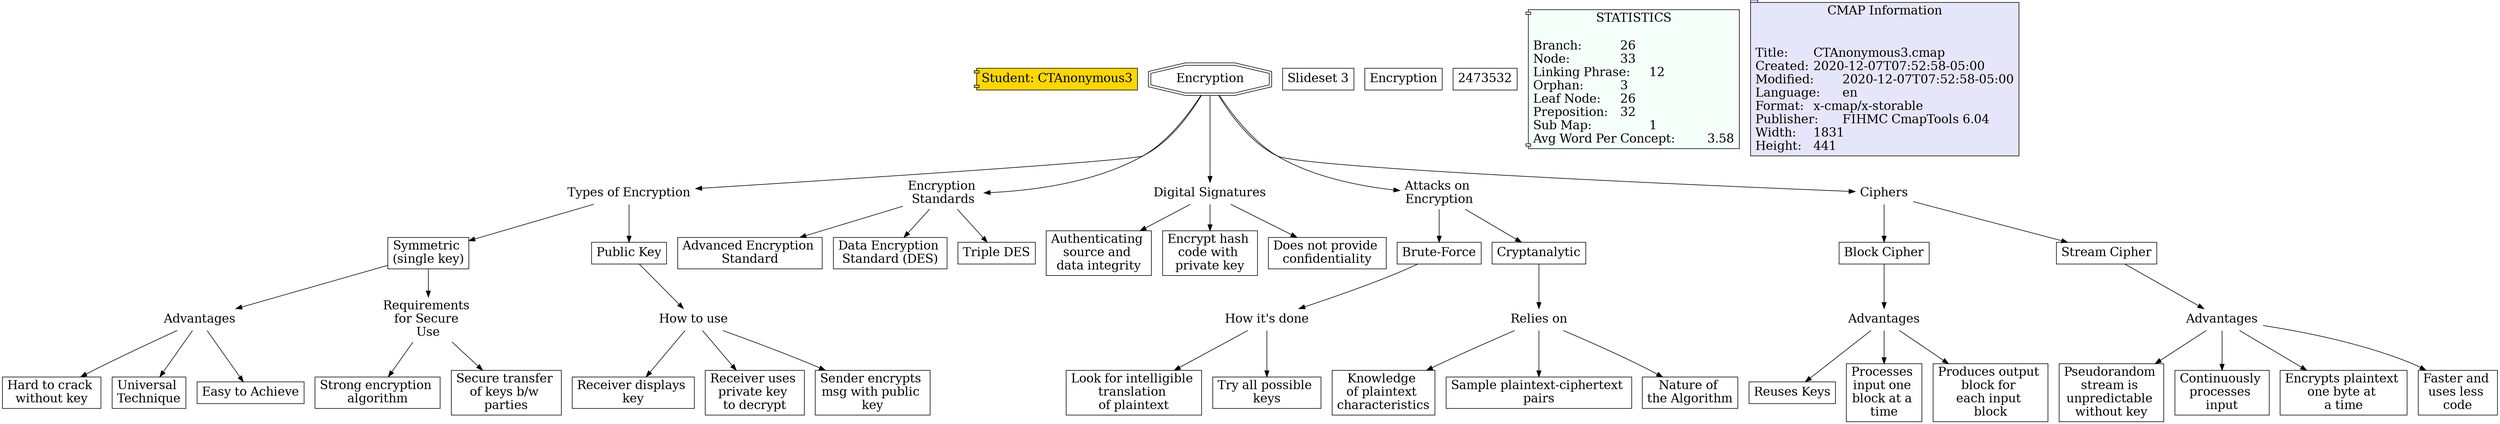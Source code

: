 // The Round Table
digraph {
	Student [label="Student: CTAnonymous3" fillcolor=gold fontsize=20 shape=component style=filled]
	"1RS1YC6KY-26ZZHRC-Z2" [label=Advantages fontsize=20 shape=none]
	"1RS1YPGBX-1SZV60B-11W" [label="Hard to crack 
without key
" fillcolor=white fontsize=20 shape=rect style=filled]
	"1RS1YC6KY-26ZZHRC-Z2" -> "1RS1YPGBX-1SZV60B-11W" [constraint=true]
	"1RS1ZV300-1X0LRZZ-2LL" [label="Requirements 
for Secure 
Use" fontsize=20 shape=none]
	"1RS1ZV2ZZ-4LNY4T-2LH" [label="Strong encryption 
algorithm" fillcolor=white fontsize=20 shape=rect style=filled]
	"1RS1ZV300-1X0LRZZ-2LL" -> "1RS1ZV2ZZ-4LNY4T-2LH" [constraint=true]
	"1RS1Y95KX-2614929-RN" [label="Types of Encryption
" fontsize=20 shape=none]
	"1RS1Y95KV-22FQSWV-RK" [label="Symmetric 
(single key)
" fillcolor=white fontsize=20 shape=rect style=filled]
	"1RS1Y95KX-2614929-RN" -> "1RS1Y95KV-22FQSWV-RK" [constraint=true]
	"1RS1ZJD2N-XS60C0-259" [label="How it's done
" fontsize=20 shape=none]
	"1RS1ZN7NB-976VQ6-2BF" [label="Look for intelligible 
translation 
of plaintext
" fillcolor=white fontsize=20 shape=rect style=filled]
	"1RS1ZJD2N-XS60C0-259" -> "1RS1ZN7NB-976VQ6-2BF" [constraint=true]
	"1RS1Y49F5-1HXFRT3-8K" [label=Encryption fillcolor=white fontsize=20 shape=doubleoctagon style=filled]
	"1RS1Y95KX-2614929-RN" [label="Types of Encryption
" fontsize=20 shape=none]
	"1RS1Y49F5-1HXFRT3-8K" -> "1RS1Y95KX-2614929-RN" [constraint=true]
	"1RS20LBFF-2B2VZXT-3QX" [label="Encryption 
Standards" fontsize=20 shape=none]
	"1RS20MFMY-1NJVSGV-3TZ" [label="Advanced Encryption 
Standard" fillcolor=white fontsize=20 shape=rect style=filled]
	"1RS20LBFF-2B2VZXT-3QX" -> "1RS20MFMY-1NJVSGV-3TZ" [constraint=true]
	"1RS1Y49F5-1HXFRT3-8K" [label=Encryption fillcolor=white fontsize=20 shape=doubleoctagon style=filled]
	"1RS20DG75-12JN3H2-3DQ" [label="Digital Signatures
" fontsize=20 shape=none]
	"1RS1Y49F5-1HXFRT3-8K" -> "1RS20DG75-12JN3H2-3DQ" [constraint=true]
	"1RS1Y9NS2-J0D6X8-TF" [label="Public Key
" fillcolor=white fontsize=20 shape=rect style=filled]
	"1RS1ZXQC2-CVK5Y5-2XZ" [label="How to use
" fontsize=20 shape=none]
	"1RS1Y9NS2-J0D6X8-TF" -> "1RS1ZXQC2-CVK5Y5-2XZ" [constraint=true]
	"1RS20Q18Q-RJ4B5C-44Q" [label="Block Cipher
" fillcolor=white fontsize=20 shape=rect style=filled]
	"1RS20RCZ8-2BF26RD-4HG" [label=Advantages fontsize=20 shape=none]
	"1RS20Q18Q-RJ4B5C-44Q" -> "1RS20RCZ8-2BF26RD-4HG" [constraint=true]
	"1RS1YRC1T-23Q4F5B-16R" [label="Attacks on 
Encryption" fontsize=20 shape=none]
	"1RS1ZCFMB-276GL7B-1VG" [label="Brute-Force" fillcolor=white fontsize=20 shape=rect style=filled]
	"1RS1YRC1T-23Q4F5B-16R" -> "1RS1ZCFMB-276GL7B-1VG" [constraint=true]
	"1RS1YC6KY-26ZZHRC-Z2" [label=Advantages fontsize=20 shape=none]
	"1RS1YC6KW-70FLHZ-YZ" [label="Universal 
Technique" fillcolor=white fontsize=20 shape=rect style=filled]
	"1RS1YC6KY-26ZZHRC-Z2" -> "1RS1YC6KW-70FLHZ-YZ" [constraint=true]
	"1RS20DG75-12JN3H2-3DQ" [label="Digital Signatures
" fontsize=20 shape=none]
	"1RS20DG73-51482M-3DM" [label="Authenticating 
source and 
data integrity
" fillcolor=white fontsize=20 shape=rect style=filled]
	"1RS20DG75-12JN3H2-3DQ" -> "1RS20DG73-51482M-3DM" [constraint=true]
	"1RS20Q18R-29RFXYZ-44T" [label=Ciphers fontsize=20 shape=none]
	"1RS20Q18Q-RJ4B5C-44Q" [label="Block Cipher
" fillcolor=white fontsize=20 shape=rect style=filled]
	"1RS20Q18R-29RFXYZ-44T" -> "1RS20Q18Q-RJ4B5C-44Q" [constraint=true]
	"1RS20T9CW-QWHN63-4T4" [label=Advantages fontsize=20 shape=none]
	"1RS20WV0Y-DFTJBM-50T" [label="Pseudorandom 
stream is 
unpredictable 
without key
" fillcolor=white fontsize=20 shape=rect style=filled]
	"1RS20T9CW-QWHN63-4T4" -> "1RS20WV0Y-DFTJBM-50T" [constraint=true]
	"1RS1ZG3XK-R5DWQG-1ZV" [label="Relies on" fontsize=20 shape=none]
	"1RS1ZGPSD-3LC3JD-21S" [label="Knowledge 
of plaintext 
characteristics" fillcolor=white fontsize=20 shape=rect style=filled]
	"1RS1ZG3XK-R5DWQG-1ZV" -> "1RS1ZGPSD-3LC3JD-21S" [constraint=true]
	"1RS20RCZ8-2BF26RD-4HG" [label=Advantages fontsize=20 shape=none]
	"1RS20SW9G-1CS0JGC-4RZ" [label="Reuses Keys
" fillcolor=white fontsize=20 shape=rect style=filled]
	"1RS20RCZ8-2BF26RD-4HG" -> "1RS20SW9G-1CS0JGC-4RZ" [constraint=true]
	"1RS1Y95KV-22FQSWV-RK" [label="Symmetric 
(single key)
" fillcolor=white fontsize=20 shape=rect style=filled]
	"1RS1YC6KY-26ZZHRC-Z2" [label=Advantages fontsize=20 shape=none]
	"1RS1Y95KV-22FQSWV-RK" -> "1RS1YC6KY-26ZZHRC-Z2" [constraint=true]
	"1RS20T9CW-QWHN63-4T4" [label=Advantages fontsize=20 shape=none]
	"1RS20T9CV-1PRGL08-4T1" [label="Continuously 
processes 
input" fillcolor=white fontsize=20 shape=rect style=filled]
	"1RS20T9CW-QWHN63-4T4" -> "1RS20T9CV-1PRGL08-4T1" [constraint=true]
	"1RS1ZXQC2-CVK5Y5-2XZ" [label="How to use
" fontsize=20 shape=none]
	"1RS1ZXQC1-7JWX02-2XW" [label="Receiver displays 
key" fillcolor=white fontsize=20 shape=rect style=filled]
	"1RS1ZXQC2-CVK5Y5-2XZ" -> "1RS1ZXQC1-7JWX02-2XW" [constraint=true]
	"1RS1ZXQC2-CVK5Y5-2XZ" [label="How to use
" fontsize=20 shape=none]
	"1RS1ZZ6M1-GS1CM9-31Z" [label="Receiver uses 
private key 
to decrypt
" fillcolor=white fontsize=20 shape=rect style=filled]
	"1RS1ZXQC2-CVK5Y5-2XZ" -> "1RS1ZZ6M1-GS1CM9-31Z" [constraint=true]
	"1RS20RCZ8-2BF26RD-4HG" [label=Advantages fontsize=20 shape=none]
	"1RS20RCZ7-1DJ900D-4HC" [label="Processes 
input one 
block at a 
time" fillcolor=white fontsize=20 shape=rect style=filled]
	"1RS20RCZ8-2BF26RD-4HG" -> "1RS20RCZ7-1DJ900D-4HC" [constraint=true]
	"1RS20QZQQ-13RBMX-4B5" [label="Stream Cipher
" fillcolor=white fontsize=20 shape=rect style=filled]
	"1RS20T9CW-QWHN63-4T4" [label=Advantages fontsize=20 shape=none]
	"1RS20QZQQ-13RBMX-4B5" -> "1RS20T9CW-QWHN63-4T4" [constraint=true]
	"1RS20DG75-12JN3H2-3DQ" [label="Digital Signatures
" fontsize=20 shape=none]
	"1RS20FR3J-FXQKHJ-3HR" [label="Encrypt hash 
code with 
private key
" fillcolor=white fontsize=20 shape=rect style=filled]
	"1RS20DG75-12JN3H2-3DQ" -> "1RS20FR3J-FXQKHJ-3HR" [constraint=true]
	"1RS1YRC1R-N068F0-16N" [label=Cryptanalytic fillcolor=white fontsize=20 shape=rect style=filled]
	"1RS1ZG3XK-R5DWQG-1ZV" [label="Relies on" fontsize=20 shape=none]
	"1RS1YRC1R-N068F0-16N" -> "1RS1ZG3XK-R5DWQG-1ZV" [constraint=true]
	"1RS1YRC1T-23Q4F5B-16R" [label="Attacks on 
Encryption" fontsize=20 shape=none]
	"1RS1YRC1R-N068F0-16N" [label=Cryptanalytic fillcolor=white fontsize=20 shape=rect style=filled]
	"1RS1YRC1T-23Q4F5B-16R" -> "1RS1YRC1R-N068F0-16N" [constraint=true]
	"1RS1Y49F5-1HXFRT3-8K" [label=Encryption fillcolor=white fontsize=20 shape=doubleoctagon style=filled]
	"1RS20LBFF-2B2VZXT-3QX" [label="Encryption 
Standards" fontsize=20 shape=none]
	"1RS1Y49F5-1HXFRT3-8K" -> "1RS20LBFF-2B2VZXT-3QX" [constraint=true]
	"1RS1ZV300-1X0LRZZ-2LL" [label="Requirements 
for Secure 
Use" fontsize=20 shape=none]
	"1RS1ZW0H7-19X4BPQ-2PD" [label="Secure transfer 
of keys b/w 
parties" fillcolor=white fontsize=20 shape=rect style=filled]
	"1RS1ZV300-1X0LRZZ-2LL" -> "1RS1ZW0H7-19X4BPQ-2PD" [constraint=true]
	"1RS20RCZ8-2BF26RD-4HG" [label=Advantages fontsize=20 shape=none]
	"1RS20SFHC-H05DR7-4Q2" [label="Produces output 
block for 
each input 
block" fillcolor=white fontsize=20 shape=rect style=filled]
	"1RS20RCZ8-2BF26RD-4HG" -> "1RS20SFHC-H05DR7-4Q2" [constraint=true]
	"1RS20DG75-12JN3H2-3DQ" [label="Digital Signatures
" fontsize=20 shape=none]
	"1RS20H8BC-1KQN7LR-3L6" [label="Does not provide 
confidentiality" fillcolor=white fontsize=20 shape=rect style=filled]
	"1RS20DG75-12JN3H2-3DQ" -> "1RS20H8BC-1KQN7LR-3L6" [constraint=true]
	"1RS1Y49F5-1HXFRT3-8K" [label=Encryption fillcolor=white fontsize=20 shape=doubleoctagon style=filled]
	"1RS1YRC1T-23Q4F5B-16R" [label="Attacks on 
Encryption" fontsize=20 shape=none]
	"1RS1Y49F5-1HXFRT3-8K" -> "1RS1YRC1T-23Q4F5B-16R" [constraint=true]
	"1RS1Y95KV-22FQSWV-RK" [label="Symmetric 
(single key)
" fillcolor=white fontsize=20 shape=rect style=filled]
	"1RS1ZV300-1X0LRZZ-2LL" [label="Requirements 
for Secure 
Use" fontsize=20 shape=none]
	"1RS1Y95KV-22FQSWV-RK" -> "1RS1ZV300-1X0LRZZ-2LL" [constraint=true]
	"1RS1ZG3XK-R5DWQG-1ZV" [label="Relies on" fontsize=20 shape=none]
	"1RS1ZHDZT-1Y9761D-23L" [label="Sample plaintext-ciphertext 
pairs" fillcolor=white fontsize=20 shape=rect style=filled]
	"1RS1ZG3XK-R5DWQG-1ZV" -> "1RS1ZHDZT-1Y9761D-23L" [constraint=true]
	"1RS1ZJD2N-XS60C0-259" [label="How it's done
" fontsize=20 shape=none]
	"1RS1ZJD2L-1T3YN1M-256" [label="Try all possible 
keys" fillcolor=white fontsize=20 shape=rect style=filled]
	"1RS1ZJD2N-XS60C0-259" -> "1RS1ZJD2L-1T3YN1M-256" [constraint=true]
	"1RS1Y95KX-2614929-RN" [label="Types of Encryption
" fontsize=20 shape=none]
	"1RS1Y9NS2-J0D6X8-TF" [label="Public Key
" fillcolor=white fontsize=20 shape=rect style=filled]
	"1RS1Y95KX-2614929-RN" -> "1RS1Y9NS2-J0D6X8-TF" [constraint=true]
	"1RS1ZCFMB-276GL7B-1VG" [label="Brute-Force" fillcolor=white fontsize=20 shape=rect style=filled]
	"1RS1ZJD2N-XS60C0-259" [label="How it's done
" fontsize=20 shape=none]
	"1RS1ZCFMB-276GL7B-1VG" -> "1RS1ZJD2N-XS60C0-259" [constraint=true]
	"1RS1ZG3XK-R5DWQG-1ZV" [label="Relies on" fontsize=20 shape=none]
	"1RS1ZG3XJ-1XG7B3Q-1ZR" [label="Nature of 
the Algorithm
" fillcolor=white fontsize=20 shape=rect style=filled]
	"1RS1ZG3XK-R5DWQG-1ZV" -> "1RS1ZG3XJ-1XG7B3Q-1ZR" [constraint=true]
	"1RS1YC6KY-26ZZHRC-Z2" [label=Advantages fontsize=20 shape=none]
	"1RS1YP85V-139BC9Z-10W" [label="Easy to Achieve
" fillcolor=white fontsize=20 shape=rect style=filled]
	"1RS1YC6KY-26ZZHRC-Z2" -> "1RS1YP85V-139BC9Z-10W" [constraint=true]
	"1RS20LBFF-2B2VZXT-3QX" [label="Encryption 
Standards" fontsize=20 shape=none]
	"1RS20LBFC-1TJBQDQ-3QT" [label="Data Encryption 
Standard (DES)
" fillcolor=white fontsize=20 shape=rect style=filled]
	"1RS20LBFF-2B2VZXT-3QX" -> "1RS20LBFC-1TJBQDQ-3QT" [constraint=true]
	"1RS20T9CW-QWHN63-4T4" [label=Advantages fontsize=20 shape=none]
	"1RS20VXGK-X3V2ZT-4YV" [label="Encrypts plaintext 
one byte at 
a time" fillcolor=white fontsize=20 shape=rect style=filled]
	"1RS20T9CW-QWHN63-4T4" -> "1RS20VXGK-X3V2ZT-4YV" [constraint=true]
	"1RS1Y49F5-1HXFRT3-8K" [label=Encryption fillcolor=white fontsize=20 shape=doubleoctagon style=filled]
	"1RS20Q18R-29RFXYZ-44T" [label=Ciphers fontsize=20 shape=none]
	"1RS1Y49F5-1HXFRT3-8K" -> "1RS20Q18R-29RFXYZ-44T" [constraint=true]
	"1RS20LBFF-2B2VZXT-3QX" [label="Encryption 
Standards" fontsize=20 shape=none]
	"1RS20M5G5-4V9WW5-3T4" [label="Triple DES
" fillcolor=white fontsize=20 shape=rect style=filled]
	"1RS20LBFF-2B2VZXT-3QX" -> "1RS20M5G5-4V9WW5-3T4" [constraint=true]
	"1RS20Q18R-29RFXYZ-44T" [label=Ciphers fontsize=20 shape=none]
	"1RS20QZQQ-13RBMX-4B5" [label="Stream Cipher
" fillcolor=white fontsize=20 shape=rect style=filled]
	"1RS20Q18R-29RFXYZ-44T" -> "1RS20QZQQ-13RBMX-4B5" [constraint=true]
	"1RS1ZXQC2-CVK5Y5-2XZ" [label="How to use
" fontsize=20 shape=none]
	"1RS1ZYPST-1R1N49L-304" [label="Sender encrypts 
msg with public 
key" fillcolor=white fontsize=20 shape=rect style=filled]
	"1RS1ZXQC2-CVK5Y5-2XZ" -> "1RS1ZYPST-1R1N49L-304" [constraint=true]
	"1RS20T9CW-QWHN63-4T4" [label=Advantages fontsize=20 shape=none]
	"1RS20VF5W-1FC0MY9-4XJ" [label="Faster and 
uses less 
code" fillcolor=white fontsize=20 shape=rect style=filled]
	"1RS20T9CW-QWHN63-4T4" -> "1RS20VF5W-1FC0MY9-4XJ" [constraint=true]
	"1RS1Z0264-1ZX8658-1GH" [label="Slideset 3
" fillcolor=white fontsize=20 shape=rect style=filled]
	"1RS1YYHYP-19NV39B-1C2" [label=Encryption fillcolor=white fontsize=20 shape=rect style=filled]
	"1RS1Z0JZK-7ZMKFP-1L1" [label=2473532 fillcolor=white fontsize=20 shape=rect style=filled]
	statictics [label="STATISTICS
\lBranch:		26\lNode:		33\lLinking Phrase:	12\lOrphan:		3\lLeaf Node:	26\lPreposition:	32\lSub Map:		1\lAvg Word Per Concept:	3.58\l" Gsplines=true fillcolor="#F5FFFA" fontsize=20 shape=component style=filled]
	file_info [label="CMAP Information

\lTitle:	CTAnonymous3.cmap\lCreated:	2020-12-07T07:52:58-05:00\lModified:	2020-12-07T07:52:58-05:00\lLanguage:	en\lFormat:	x-cmap/x-storable\lPublisher:	FIHMC CmapTools 6.04\lWidth:	1831\lHeight:	441\l" Gsplines=true fillcolor="#E6E6FA" fontsize=20 shape=tab style=filled]
}
